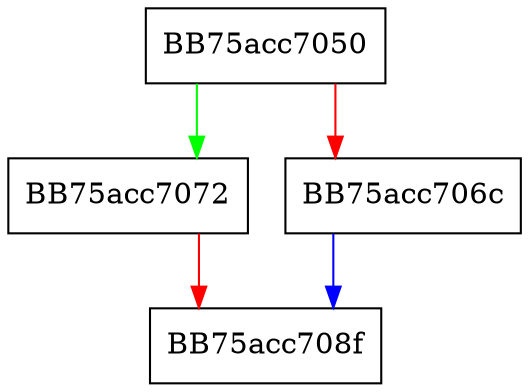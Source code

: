 digraph EnumerateClose {
  node [shape="box"];
  graph [splines=ortho];
  BB75acc7050 -> BB75acc7072 [color="green"];
  BB75acc7050 -> BB75acc706c [color="red"];
  BB75acc706c -> BB75acc708f [color="blue"];
  BB75acc7072 -> BB75acc708f [color="red"];
}